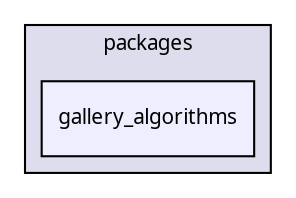 digraph "packages/gallery/packages/gallery_algorithms/" {
  compound=true
  node [ fontsize="10", fontname="FreeSans.ttf"];
  edge [ labelfontsize="10", labelfontname="FreeSans.ttf"];
  subgraph clusterdir_f556ebe6c18d31d5b33b75e9e20ef931 {
    graph [ bgcolor="#ddddee", pencolor="black", label="packages" fontname="FreeSans.ttf", fontsize="10", URL="dir_f556ebe6c18d31d5b33b75e9e20ef931.html"]
  dir_7f7d4c477d5ada834f6ea3befa9e0f73 [shape=box, label="gallery_algorithms", style="filled", fillcolor="#eeeeff", pencolor="black", URL="dir_7f7d4c477d5ada834f6ea3befa9e0f73.html"];
  }
}
